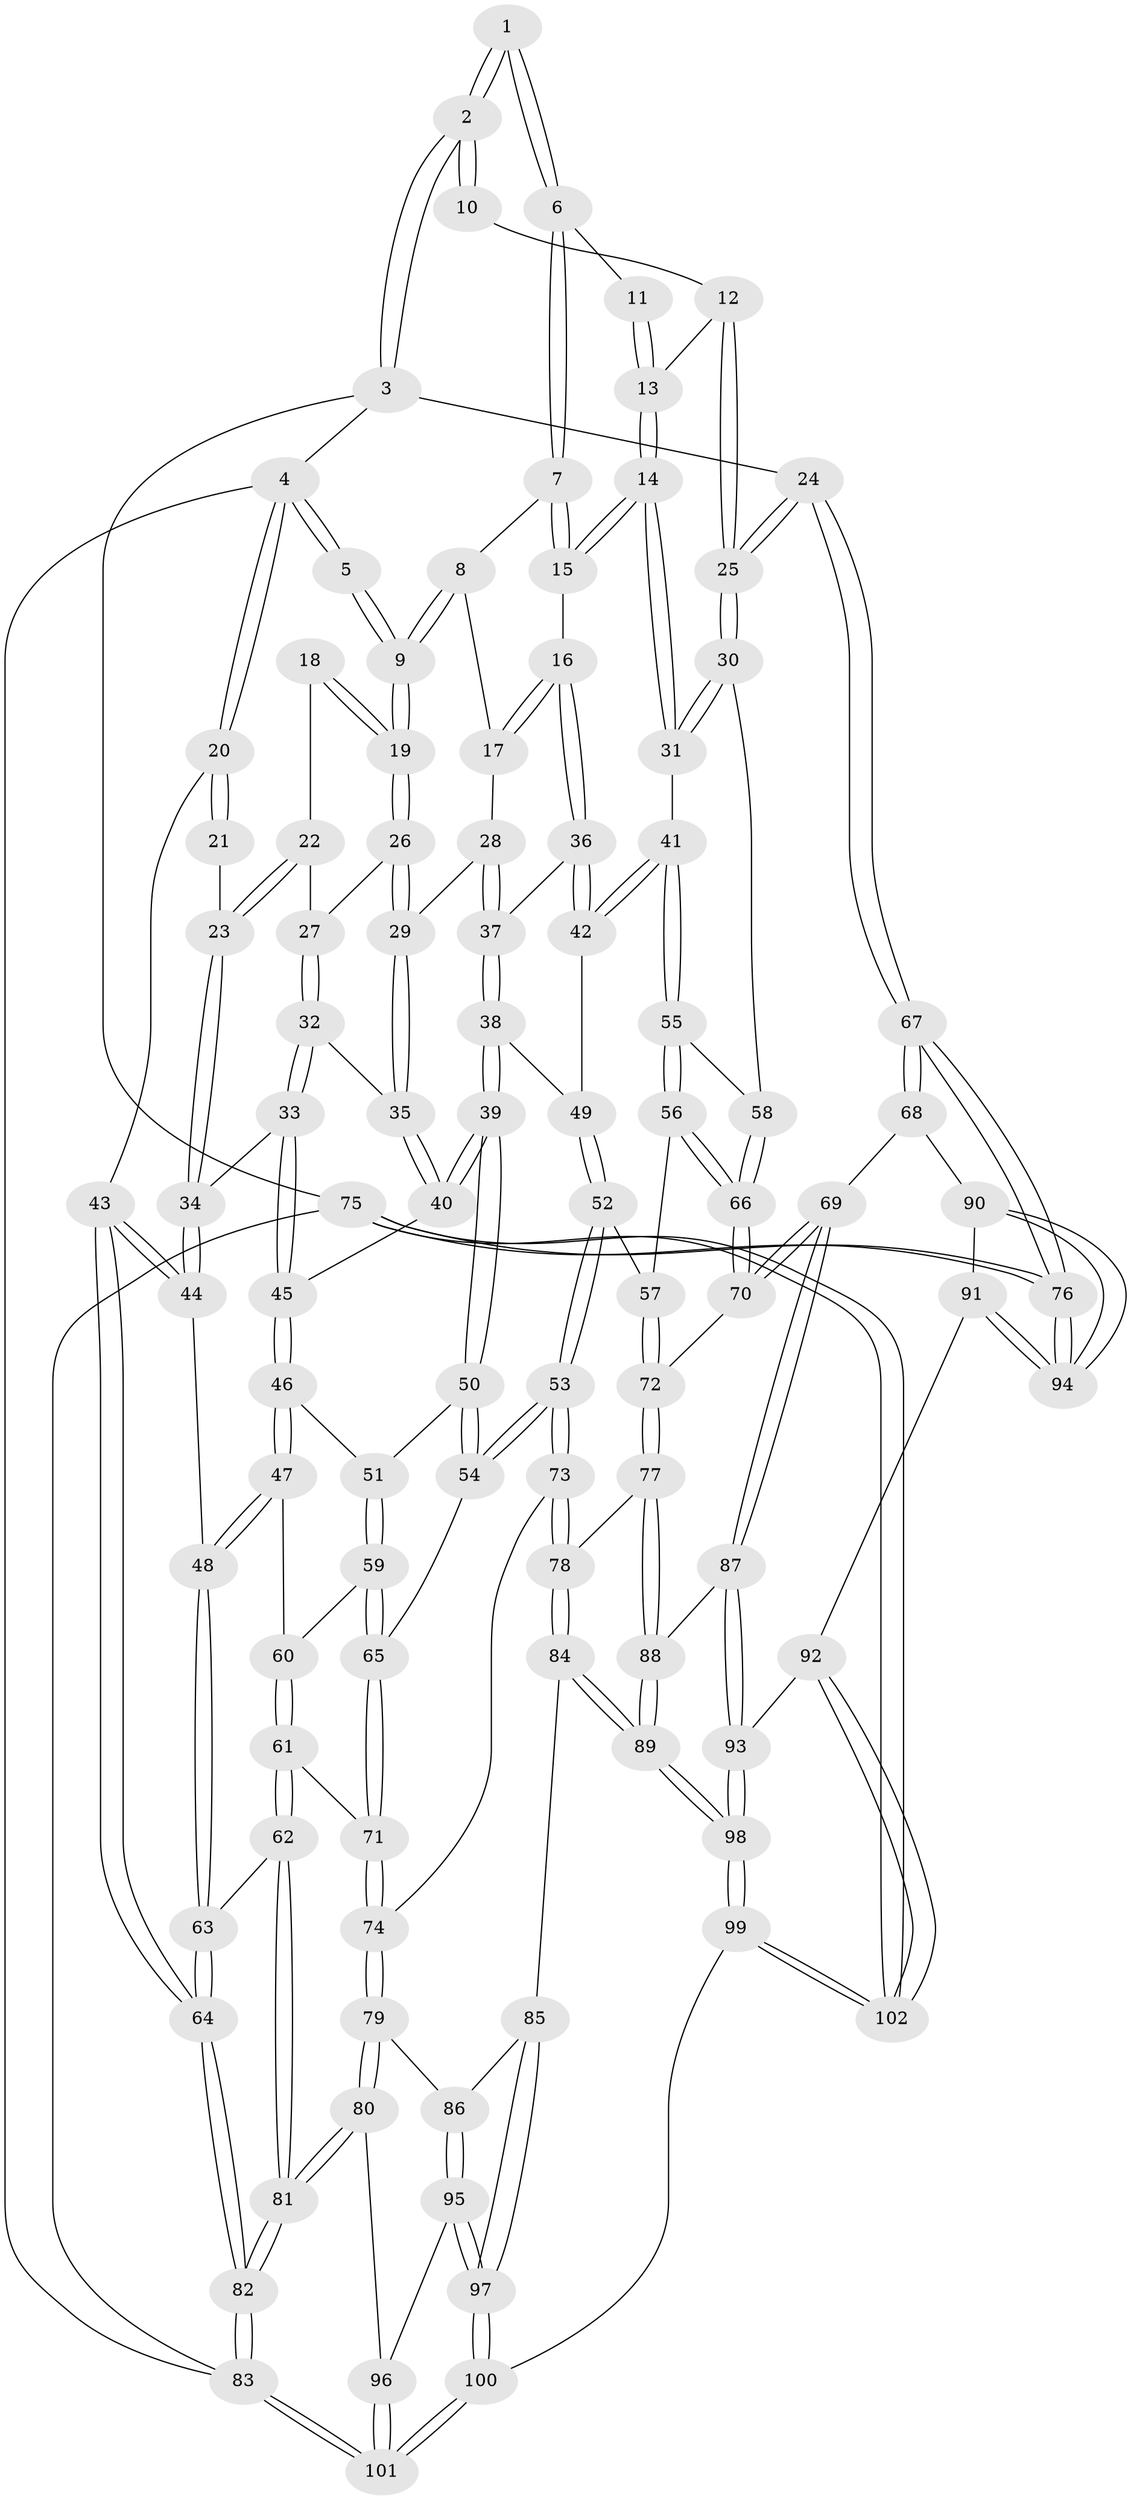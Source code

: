 // Generated by graph-tools (version 1.1) at 2025/02/03/09/25 05:02:23]
// undirected, 102 vertices, 252 edges
graph export_dot {
graph [start="1"]
  node [color=gray90,style=filled];
  1 [pos="+0.4776090262909694+0"];
  2 [pos="+1+0"];
  3 [pos="+1+0"];
  4 [pos="+0+0"];
  5 [pos="+0.4348487065303037+0"];
  6 [pos="+0.7184715472096879+0.11899613576780657"];
  7 [pos="+0.7136732853550708+0.12982452446242754"];
  8 [pos="+0.5907566873932143+0.13064833801203476"];
  9 [pos="+0.40330421014507833+0.005701475848839731"];
  10 [pos="+0.8871024929176496+0.01515169372041642"];
  11 [pos="+0.8488451514384934+0.04565130317785664"];
  12 [pos="+0.8574634524684276+0.1968168997226995"];
  13 [pos="+0.7971721747791616+0.210680670793902"];
  14 [pos="+0.7501894359879924+0.2527627676963324"];
  15 [pos="+0.7099226197371471+0.23322763965579493"];
  16 [pos="+0.6781308690422349+0.24589224940849846"];
  17 [pos="+0.6170213989433597+0.19497155707899344"];
  18 [pos="+0.2518115308551268+0.09253774187330424"];
  19 [pos="+0.382449681992956+0.05571919403732226"];
  20 [pos="+0+0"];
  21 [pos="+0.11557984191563832+0.07596676197963884"];
  22 [pos="+0.1748646428818215+0.18303394793032524"];
  23 [pos="+0.04769794464058214+0.2611087341813545"];
  24 [pos="+1+0.3970306774623208"];
  25 [pos="+0.9907759612843925+0.3858316464982799"];
  26 [pos="+0.3833237309995174+0.06538128539491854"];
  27 [pos="+0.2075172376731812+0.24294858645879072"];
  28 [pos="+0.49334105152896407+0.22264533819007165"];
  29 [pos="+0.3932164094510452+0.12919944132751096"];
  30 [pos="+0.9789904205738279+0.3865395406669031"];
  31 [pos="+0.8454438246720449+0.3669629649972976"];
  32 [pos="+0.1998719531963962+0.31106152007800664"];
  33 [pos="+0.17534489346357704+0.3230442005029783"];
  34 [pos="+0.03444115432557866+0.2768900980044631"];
  35 [pos="+0.3419453498252862+0.29049617398434835"];
  36 [pos="+0.5943566604696031+0.33203174298513094"];
  37 [pos="+0.572267535988458+0.33222841932616365"];
  38 [pos="+0.5415000854728587+0.361921713218421"];
  39 [pos="+0.4181270069377135+0.43585121280143274"];
  40 [pos="+0.3578023293863533+0.3455738035614255"];
  41 [pos="+0.7189916208475695+0.43775072539953236"];
  42 [pos="+0.6680926063340543+0.41179973001588627"];
  43 [pos="+0+0.28499541403826606"];
  44 [pos="+0+0.299698646303353"];
  45 [pos="+0.20334639078063851+0.4399262135038436"];
  46 [pos="+0.20030383402278343+0.4575064979812704"];
  47 [pos="+0.1477053762648869+0.4878215184105754"];
  48 [pos="+0.11335109865581519+0.49158390674297336"];
  49 [pos="+0.5815586649271629+0.4907573352332767"];
  50 [pos="+0.41443935820833105+0.4697956245302033"];
  51 [pos="+0.25625718486949306+0.4915819041395282"];
  52 [pos="+0.54263889284775+0.5928801276325144"];
  53 [pos="+0.5045860268713493+0.6045149869577086"];
  54 [pos="+0.4228659632909722+0.49334602263314614"];
  55 [pos="+0.7155407665933243+0.4777101393963603"];
  56 [pos="+0.6604913345803631+0.5822288801432517"];
  57 [pos="+0.6235992028907569+0.5948672055344097"];
  58 [pos="+0.8089972780301884+0.5533715957212401"];
  59 [pos="+0.25952050830974727+0.5917876536323712"];
  60 [pos="+0.1688831225006723+0.5350423688006791"];
  61 [pos="+0.18264136893308247+0.6376590661479854"];
  62 [pos="+0.07512755022510581+0.6767735661250707"];
  63 [pos="+0.10051417686094717+0.5107342145555572"];
  64 [pos="+0+0.5748310362101794"];
  65 [pos="+0.2670930387950739+0.6225733393942646"];
  66 [pos="+0.7995766213288149+0.6537042125433382"];
  67 [pos="+1+0.6337884472516679"];
  68 [pos="+1+0.6840287153910257"];
  69 [pos="+0.8369978217580011+0.6868129524596848"];
  70 [pos="+0.8109468320284937+0.6705356172903345"];
  71 [pos="+0.26333133693207034+0.6400696759482475"];
  72 [pos="+0.6769836241241293+0.7385332881786313"];
  73 [pos="+0.499916976189439+0.6172357299265427"];
  74 [pos="+0.2758194230327156+0.6586331181681332"];
  75 [pos="+1+1"];
  76 [pos="+1+1"];
  77 [pos="+0.6602928912511741+0.770657067659224"];
  78 [pos="+0.4938462753084509+0.7046021733962299"];
  79 [pos="+0.28123409312772996+0.7011429299190565"];
  80 [pos="+0.1118682496557295+0.8428856919818801"];
  81 [pos="+0+0.8271305942978734"];
  82 [pos="+0+0.8839689955645977"];
  83 [pos="+0+1"];
  84 [pos="+0.448521780446333+0.7955556127187056"];
  85 [pos="+0.4212379714656463+0.804497999067239"];
  86 [pos="+0.37545245847658115+0.7996807128549357"];
  87 [pos="+0.777342229443395+0.8476270167127222"];
  88 [pos="+0.6633649852031182+0.784357558556817"];
  89 [pos="+0.572694446748492+0.9204865779923"];
  90 [pos="+0.9147343783271425+0.8417232174327396"];
  91 [pos="+0.8503476319753129+0.9035044499185292"];
  92 [pos="+0.8444123359094876+0.9035934490789144"];
  93 [pos="+0.7803169169982741+0.858349818046219"];
  94 [pos="+1+1"];
  95 [pos="+0.23715717269699796+0.88865590334854"];
  96 [pos="+0.21227742210640307+0.8870345670657277"];
  97 [pos="+0.3687779934395866+1"];
  98 [pos="+0.6003756874565906+1"];
  99 [pos="+0.5876171339709692+1"];
  100 [pos="+0.425418452370929+1"];
  101 [pos="+0.19662631884176965+1"];
  102 [pos="+0.695043023509014+1"];
  1 -- 2;
  1 -- 2;
  1 -- 6;
  1 -- 6;
  2 -- 3;
  2 -- 3;
  2 -- 10;
  2 -- 10;
  3 -- 4;
  3 -- 24;
  3 -- 75;
  4 -- 5;
  4 -- 5;
  4 -- 20;
  4 -- 20;
  4 -- 83;
  5 -- 9;
  5 -- 9;
  6 -- 7;
  6 -- 7;
  6 -- 11;
  7 -- 8;
  7 -- 15;
  7 -- 15;
  8 -- 9;
  8 -- 9;
  8 -- 17;
  9 -- 19;
  9 -- 19;
  10 -- 12;
  11 -- 13;
  11 -- 13;
  12 -- 13;
  12 -- 25;
  12 -- 25;
  13 -- 14;
  13 -- 14;
  14 -- 15;
  14 -- 15;
  14 -- 31;
  14 -- 31;
  15 -- 16;
  16 -- 17;
  16 -- 17;
  16 -- 36;
  16 -- 36;
  17 -- 28;
  18 -- 19;
  18 -- 19;
  18 -- 22;
  19 -- 26;
  19 -- 26;
  20 -- 21;
  20 -- 21;
  20 -- 43;
  21 -- 23;
  22 -- 23;
  22 -- 23;
  22 -- 27;
  23 -- 34;
  23 -- 34;
  24 -- 25;
  24 -- 25;
  24 -- 67;
  24 -- 67;
  25 -- 30;
  25 -- 30;
  26 -- 27;
  26 -- 29;
  26 -- 29;
  27 -- 32;
  27 -- 32;
  28 -- 29;
  28 -- 37;
  28 -- 37;
  29 -- 35;
  29 -- 35;
  30 -- 31;
  30 -- 31;
  30 -- 58;
  31 -- 41;
  32 -- 33;
  32 -- 33;
  32 -- 35;
  33 -- 34;
  33 -- 45;
  33 -- 45;
  34 -- 44;
  34 -- 44;
  35 -- 40;
  35 -- 40;
  36 -- 37;
  36 -- 42;
  36 -- 42;
  37 -- 38;
  37 -- 38;
  38 -- 39;
  38 -- 39;
  38 -- 49;
  39 -- 40;
  39 -- 40;
  39 -- 50;
  39 -- 50;
  40 -- 45;
  41 -- 42;
  41 -- 42;
  41 -- 55;
  41 -- 55;
  42 -- 49;
  43 -- 44;
  43 -- 44;
  43 -- 64;
  43 -- 64;
  44 -- 48;
  45 -- 46;
  45 -- 46;
  46 -- 47;
  46 -- 47;
  46 -- 51;
  47 -- 48;
  47 -- 48;
  47 -- 60;
  48 -- 63;
  48 -- 63;
  49 -- 52;
  49 -- 52;
  50 -- 51;
  50 -- 54;
  50 -- 54;
  51 -- 59;
  51 -- 59;
  52 -- 53;
  52 -- 53;
  52 -- 57;
  53 -- 54;
  53 -- 54;
  53 -- 73;
  53 -- 73;
  54 -- 65;
  55 -- 56;
  55 -- 56;
  55 -- 58;
  56 -- 57;
  56 -- 66;
  56 -- 66;
  57 -- 72;
  57 -- 72;
  58 -- 66;
  58 -- 66;
  59 -- 60;
  59 -- 65;
  59 -- 65;
  60 -- 61;
  60 -- 61;
  61 -- 62;
  61 -- 62;
  61 -- 71;
  62 -- 63;
  62 -- 81;
  62 -- 81;
  63 -- 64;
  63 -- 64;
  64 -- 82;
  64 -- 82;
  65 -- 71;
  65 -- 71;
  66 -- 70;
  66 -- 70;
  67 -- 68;
  67 -- 68;
  67 -- 76;
  67 -- 76;
  68 -- 69;
  68 -- 90;
  69 -- 70;
  69 -- 70;
  69 -- 87;
  69 -- 87;
  70 -- 72;
  71 -- 74;
  71 -- 74;
  72 -- 77;
  72 -- 77;
  73 -- 74;
  73 -- 78;
  73 -- 78;
  74 -- 79;
  74 -- 79;
  75 -- 76;
  75 -- 76;
  75 -- 102;
  75 -- 102;
  75 -- 83;
  76 -- 94;
  76 -- 94;
  77 -- 78;
  77 -- 88;
  77 -- 88;
  78 -- 84;
  78 -- 84;
  79 -- 80;
  79 -- 80;
  79 -- 86;
  80 -- 81;
  80 -- 81;
  80 -- 96;
  81 -- 82;
  81 -- 82;
  82 -- 83;
  82 -- 83;
  83 -- 101;
  83 -- 101;
  84 -- 85;
  84 -- 89;
  84 -- 89;
  85 -- 86;
  85 -- 97;
  85 -- 97;
  86 -- 95;
  86 -- 95;
  87 -- 88;
  87 -- 93;
  87 -- 93;
  88 -- 89;
  88 -- 89;
  89 -- 98;
  89 -- 98;
  90 -- 91;
  90 -- 94;
  90 -- 94;
  91 -- 92;
  91 -- 94;
  91 -- 94;
  92 -- 93;
  92 -- 102;
  92 -- 102;
  93 -- 98;
  93 -- 98;
  95 -- 96;
  95 -- 97;
  95 -- 97;
  96 -- 101;
  96 -- 101;
  97 -- 100;
  97 -- 100;
  98 -- 99;
  98 -- 99;
  99 -- 100;
  99 -- 102;
  99 -- 102;
  100 -- 101;
  100 -- 101;
}
